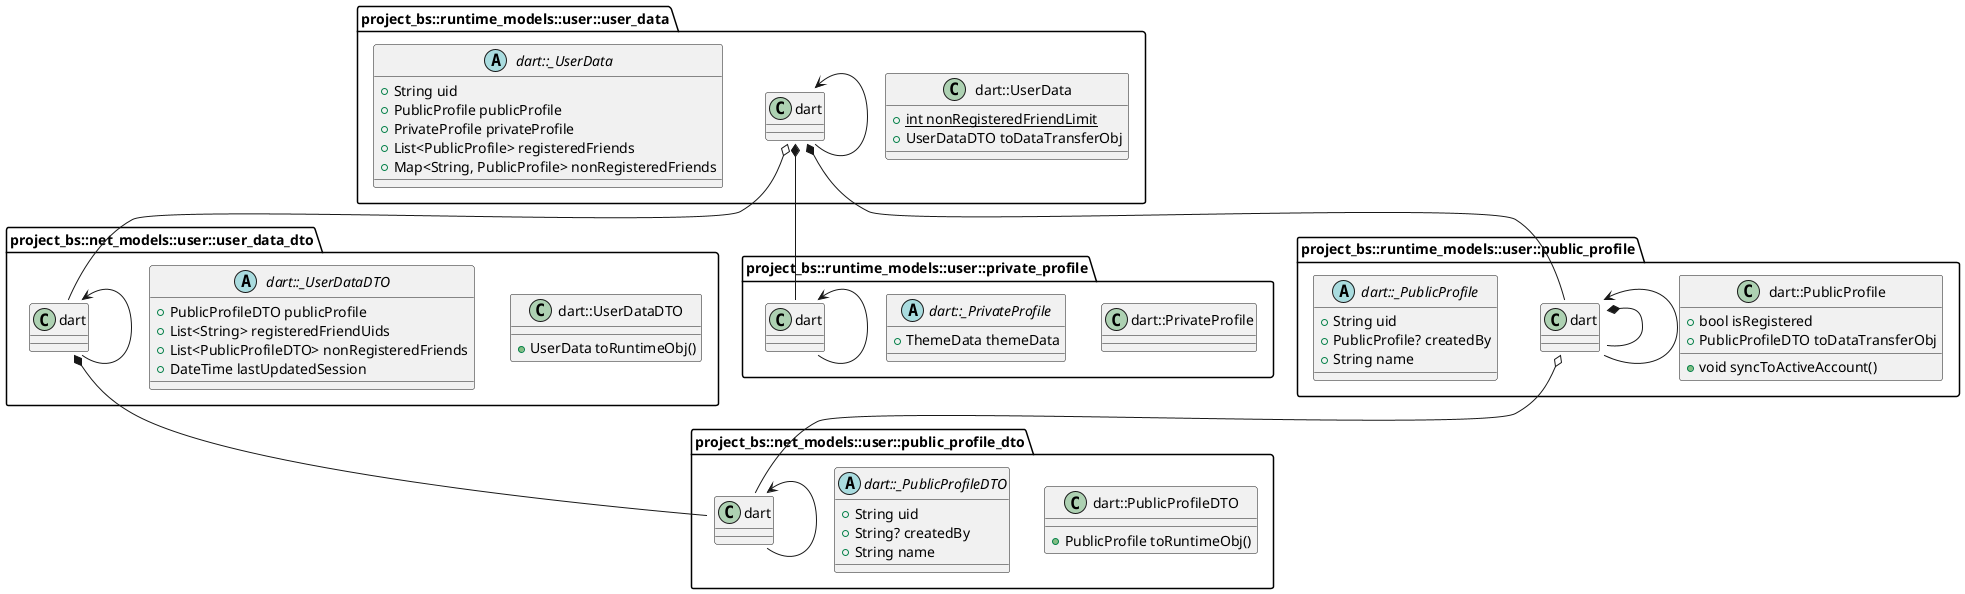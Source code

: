@startuml User

class "project_bs::net_models::user::public_profile_dto.dart::PublicProfileDTO" {
    +PublicProfile toRuntimeObj()
}

abstract class "project_bs::net_models::user::public_profile_dto.dart::_PublicProfileDTO" {
    +String uid
    +String? createdBy
    +String name
}
"project_bs::net_models::user::public_profile_dto.dart::PublicProfileDTO" <-- "project_bs::net_models::user::public_profile_dto.dart::_PublicProfileDTO"

class "project_bs::net_models::user::user_data_dto.dart::UserDataDTO" {
    +UserData toRuntimeObj()
}

abstract class "project_bs::net_models::user::user_data_dto.dart::_UserDataDTO" {
    +PublicProfileDTO publicProfile
    +List<String> registeredFriendUids
    +List<PublicProfileDTO> nonRegisteredFriends
    +DateTime lastUpdatedSession
}
"project_bs::net_models::user::user_data_dto.dart::_UserDataDTO" *-- "project_bs::net_models::user::public_profile_dto.dart::PublicProfileDTO"
"project_bs::net_models::user::user_data_dto.dart::UserDataDTO" <-- "project_bs::net_models::user::user_data_dto.dart::_UserDataDTO"

class "project_bs::runtime_models::user::private_profile.dart::PrivateProfile" {
}

abstract class "project_bs::runtime_models::user::private_profile.dart::_PrivateProfile" {
    +ThemeData themeData
}
"project_bs::runtime_models::user::private_profile.dart::PrivateProfile" <-- "project_bs::runtime_models::user::private_profile.dart::_PrivateProfile"

class "project_bs::runtime_models::user::public_profile.dart::PublicProfile" {
    +bool isRegistered
    +PublicProfileDTO toDataTransferObj
    +void syncToActiveAccount()
}
"project_bs::runtime_models::user::public_profile.dart::PublicProfile" o-- "project_bs::net_models::user::public_profile_dto.dart::PublicProfileDTO"

abstract class "project_bs::runtime_models::user::public_profile.dart::_PublicProfile" {
    +String uid
    +PublicProfile? createdBy
    +String name
}
"project_bs::runtime_models::user::public_profile.dart::_PublicProfile" *-- "project_bs::runtime_models::user::public_profile.dart::PublicProfile"
"project_bs::runtime_models::user::public_profile.dart::PublicProfile" <-- "project_bs::runtime_models::user::public_profile.dart::_PublicProfile"

class "project_bs::runtime_models::user::user_data.dart::UserData" {
    {static} +int nonRegisteredFriendLimit
    +UserDataDTO toDataTransferObj
}
"project_bs::runtime_models::user::user_data.dart::UserData" o-- "project_bs::net_models::user::user_data_dto.dart::UserDataDTO"

abstract class "project_bs::runtime_models::user::user_data.dart::_UserData" {
    +String uid
    +PublicProfile publicProfile
    +PrivateProfile privateProfile
    +List<PublicProfile> registeredFriends
    +Map<String, PublicProfile> nonRegisteredFriends
}
"project_bs::runtime_models::user::user_data.dart::_UserData" *-- "project_bs::runtime_models::user::public_profile.dart::PublicProfile"
"project_bs::runtime_models::user::user_data.dart::_UserData" *-- "project_bs::runtime_models::user::private_profile.dart::PrivateProfile"
"project_bs::runtime_models::user::user_data.dart::UserData" <-- "project_bs::runtime_models::user::user_data.dart::_UserData"

@enduml